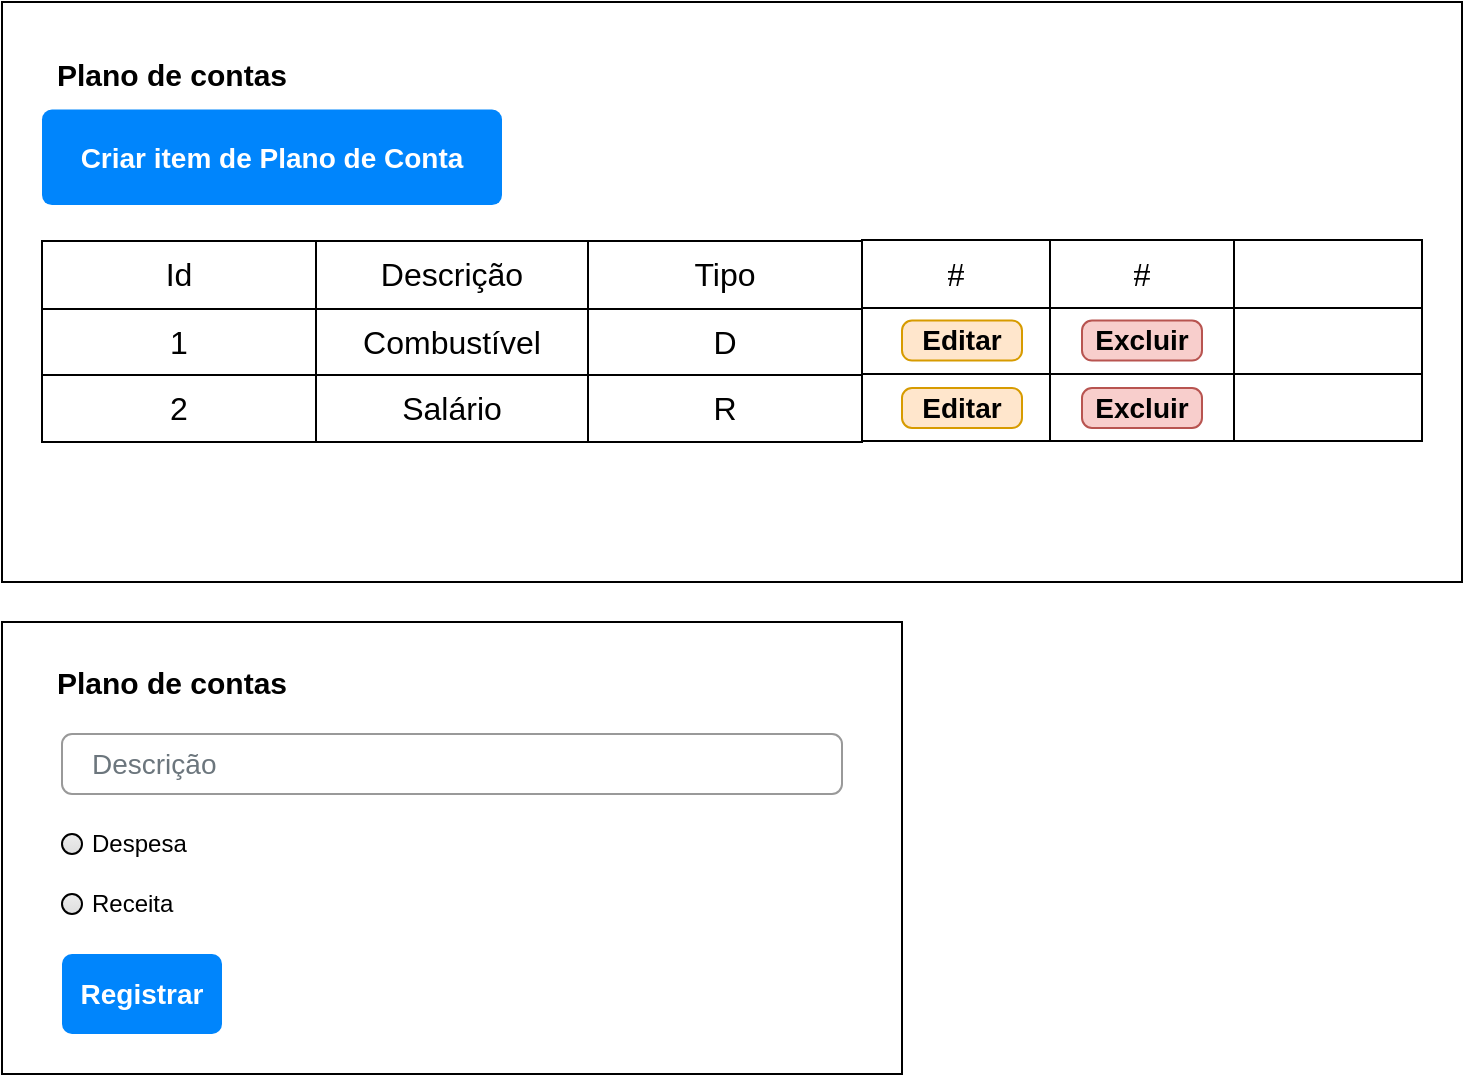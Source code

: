 <mxfile version="23.0.2" type="github">
  <diagram name="Page-1" id="Gz3QivCtY7YxrN8YMUWP">
    <mxGraphModel dx="1339" dy="856" grid="1" gridSize="10" guides="1" tooltips="1" connect="1" arrows="1" fold="1" page="1" pageScale="1" pageWidth="850" pageHeight="1100" math="0" shadow="0">
      <root>
        <mxCell id="0" />
        <mxCell id="1" parent="0" />
        <mxCell id="NwNGzbRK-xUO3alusrzk-24" value="" style="group;fillColor=#ffe6cc;strokeColor=#d79b00;" vertex="1" connectable="0" parent="1">
          <mxGeometry x="60" y="130" width="730" height="290" as="geometry" />
        </mxCell>
        <mxCell id="NwNGzbRK-xUO3alusrzk-25" value="" style="rounded=0;whiteSpace=wrap;html=1;" vertex="1" parent="NwNGzbRK-xUO3alusrzk-24">
          <mxGeometry width="730" height="290" as="geometry" />
        </mxCell>
        <mxCell id="NwNGzbRK-xUO3alusrzk-26" value="Plano de contas" style="text;html=1;strokeColor=none;fillColor=none;align=center;verticalAlign=middle;whiteSpace=wrap;rounded=0;fontStyle=1;fontSize=15;" vertex="1" parent="NwNGzbRK-xUO3alusrzk-24">
          <mxGeometry x="10" y="17.92" width="150" height="35.841" as="geometry" />
        </mxCell>
        <mxCell id="NwNGzbRK-xUO3alusrzk-29" value="Criar item de Plano de Conta" style="html=1;shadow=0;dashed=0;shape=mxgraph.bootstrap.rrect;rSize=5;strokeColor=none;strokeWidth=1;fillColor=#0085FC;fontColor=#FFFFFF;whiteSpace=wrap;align=center;verticalAlign=middle;spacingLeft=0;fontStyle=1;fontSize=14;spacing=5;" vertex="1" parent="NwNGzbRK-xUO3alusrzk-24">
          <mxGeometry x="20" y="53.761" width="230" height="47.788" as="geometry" />
        </mxCell>
        <mxCell id="NwNGzbRK-xUO3alusrzk-31" value="" style="shape=table;startSize=0;container=1;collapsible=0;childLayout=tableLayout;fontSize=16;" vertex="1" parent="NwNGzbRK-xUO3alusrzk-24">
          <mxGeometry x="20" y="119.47" width="410" height="100.53" as="geometry" />
        </mxCell>
        <mxCell id="NwNGzbRK-xUO3alusrzk-32" value="" style="shape=tableRow;horizontal=0;startSize=0;swimlaneHead=0;swimlaneBody=0;strokeColor=inherit;top=0;left=0;bottom=0;right=0;collapsible=0;dropTarget=0;fillColor=none;points=[[0,0.5],[1,0.5]];portConstraint=eastwest;fontSize=16;" vertex="1" parent="NwNGzbRK-xUO3alusrzk-31">
          <mxGeometry width="410" height="34" as="geometry" />
        </mxCell>
        <mxCell id="NwNGzbRK-xUO3alusrzk-33" value="Id" style="shape=partialRectangle;html=1;whiteSpace=wrap;connectable=0;strokeColor=inherit;overflow=hidden;fillColor=none;top=0;left=0;bottom=0;right=0;pointerEvents=1;fontSize=16;" vertex="1" parent="NwNGzbRK-xUO3alusrzk-32">
          <mxGeometry width="137" height="34" as="geometry">
            <mxRectangle width="137" height="34" as="alternateBounds" />
          </mxGeometry>
        </mxCell>
        <mxCell id="NwNGzbRK-xUO3alusrzk-34" value="Descrição" style="shape=partialRectangle;html=1;whiteSpace=wrap;connectable=0;strokeColor=inherit;overflow=hidden;fillColor=none;top=0;left=0;bottom=0;right=0;pointerEvents=1;fontSize=16;" vertex="1" parent="NwNGzbRK-xUO3alusrzk-32">
          <mxGeometry x="137" width="136" height="34" as="geometry">
            <mxRectangle width="136" height="34" as="alternateBounds" />
          </mxGeometry>
        </mxCell>
        <mxCell id="NwNGzbRK-xUO3alusrzk-35" value="Tipo" style="shape=partialRectangle;html=1;whiteSpace=wrap;connectable=0;strokeColor=inherit;overflow=hidden;fillColor=none;top=0;left=0;bottom=0;right=0;pointerEvents=1;fontSize=16;" vertex="1" parent="NwNGzbRK-xUO3alusrzk-32">
          <mxGeometry x="273" width="137" height="34" as="geometry">
            <mxRectangle width="137" height="34" as="alternateBounds" />
          </mxGeometry>
        </mxCell>
        <mxCell id="NwNGzbRK-xUO3alusrzk-36" value="" style="shape=tableRow;horizontal=0;startSize=0;swimlaneHead=0;swimlaneBody=0;strokeColor=inherit;top=0;left=0;bottom=0;right=0;collapsible=0;dropTarget=0;fillColor=none;points=[[0,0.5],[1,0.5]];portConstraint=eastwest;fontSize=16;" vertex="1" parent="NwNGzbRK-xUO3alusrzk-31">
          <mxGeometry y="34" width="410" height="33" as="geometry" />
        </mxCell>
        <mxCell id="NwNGzbRK-xUO3alusrzk-37" value="1" style="shape=partialRectangle;html=1;whiteSpace=wrap;connectable=0;strokeColor=inherit;overflow=hidden;fillColor=none;top=0;left=0;bottom=0;right=0;pointerEvents=1;fontSize=16;" vertex="1" parent="NwNGzbRK-xUO3alusrzk-36">
          <mxGeometry width="137" height="33" as="geometry">
            <mxRectangle width="137" height="33" as="alternateBounds" />
          </mxGeometry>
        </mxCell>
        <mxCell id="NwNGzbRK-xUO3alusrzk-38" value="Combustível" style="shape=partialRectangle;html=1;whiteSpace=wrap;connectable=0;strokeColor=inherit;overflow=hidden;fillColor=none;top=0;left=0;bottom=0;right=0;pointerEvents=1;fontSize=16;" vertex="1" parent="NwNGzbRK-xUO3alusrzk-36">
          <mxGeometry x="137" width="136" height="33" as="geometry">
            <mxRectangle width="136" height="33" as="alternateBounds" />
          </mxGeometry>
        </mxCell>
        <mxCell id="NwNGzbRK-xUO3alusrzk-39" value="D" style="shape=partialRectangle;html=1;whiteSpace=wrap;connectable=0;strokeColor=inherit;overflow=hidden;fillColor=none;top=0;left=0;bottom=0;right=0;pointerEvents=1;fontSize=16;" vertex="1" parent="NwNGzbRK-xUO3alusrzk-36">
          <mxGeometry x="273" width="137" height="33" as="geometry">
            <mxRectangle width="137" height="33" as="alternateBounds" />
          </mxGeometry>
        </mxCell>
        <mxCell id="NwNGzbRK-xUO3alusrzk-40" value="" style="shape=tableRow;horizontal=0;startSize=0;swimlaneHead=0;swimlaneBody=0;strokeColor=inherit;top=0;left=0;bottom=0;right=0;collapsible=0;dropTarget=0;fillColor=none;points=[[0,0.5],[1,0.5]];portConstraint=eastwest;fontSize=16;" vertex="1" parent="NwNGzbRK-xUO3alusrzk-31">
          <mxGeometry y="67" width="410" height="34" as="geometry" />
        </mxCell>
        <mxCell id="NwNGzbRK-xUO3alusrzk-41" value="2" style="shape=partialRectangle;html=1;whiteSpace=wrap;connectable=0;strokeColor=inherit;overflow=hidden;fillColor=none;top=0;left=0;bottom=0;right=0;pointerEvents=1;fontSize=16;" vertex="1" parent="NwNGzbRK-xUO3alusrzk-40">
          <mxGeometry width="137" height="34" as="geometry">
            <mxRectangle width="137" height="34" as="alternateBounds" />
          </mxGeometry>
        </mxCell>
        <mxCell id="NwNGzbRK-xUO3alusrzk-42" value="Salário" style="shape=partialRectangle;html=1;whiteSpace=wrap;connectable=0;strokeColor=inherit;overflow=hidden;fillColor=none;top=0;left=0;bottom=0;right=0;pointerEvents=1;fontSize=16;" vertex="1" parent="NwNGzbRK-xUO3alusrzk-40">
          <mxGeometry x="137" width="136" height="34" as="geometry">
            <mxRectangle width="136" height="34" as="alternateBounds" />
          </mxGeometry>
        </mxCell>
        <mxCell id="NwNGzbRK-xUO3alusrzk-43" value="R" style="shape=partialRectangle;html=1;whiteSpace=wrap;connectable=0;strokeColor=inherit;overflow=hidden;fillColor=none;top=0;left=0;bottom=0;right=0;pointerEvents=1;fontSize=16;" vertex="1" parent="NwNGzbRK-xUO3alusrzk-40">
          <mxGeometry x="273" width="137" height="34" as="geometry">
            <mxRectangle width="137" height="34" as="alternateBounds" />
          </mxGeometry>
        </mxCell>
        <mxCell id="NwNGzbRK-xUO3alusrzk-45" value="" style="shape=table;startSize=0;container=1;collapsible=0;childLayout=tableLayout;fontSize=16;" vertex="1" parent="1">
          <mxGeometry x="490" y="249" width="280" height="100.53" as="geometry" />
        </mxCell>
        <mxCell id="NwNGzbRK-xUO3alusrzk-46" value="" style="shape=tableRow;horizontal=0;startSize=0;swimlaneHead=0;swimlaneBody=0;strokeColor=inherit;top=0;left=0;bottom=0;right=0;collapsible=0;dropTarget=0;fillColor=none;points=[[0,0.5],[1,0.5]];portConstraint=eastwest;fontSize=16;" vertex="1" parent="NwNGzbRK-xUO3alusrzk-45">
          <mxGeometry width="280" height="34" as="geometry" />
        </mxCell>
        <mxCell id="NwNGzbRK-xUO3alusrzk-47" value="#" style="shape=partialRectangle;html=1;whiteSpace=wrap;connectable=0;strokeColor=inherit;overflow=hidden;fillColor=none;top=0;left=0;bottom=0;right=0;pointerEvents=1;fontSize=16;" vertex="1" parent="NwNGzbRK-xUO3alusrzk-46">
          <mxGeometry width="94" height="34" as="geometry">
            <mxRectangle width="94" height="34" as="alternateBounds" />
          </mxGeometry>
        </mxCell>
        <mxCell id="NwNGzbRK-xUO3alusrzk-48" value="#" style="shape=partialRectangle;html=1;whiteSpace=wrap;connectable=0;strokeColor=inherit;overflow=hidden;fillColor=none;top=0;left=0;bottom=0;right=0;pointerEvents=1;fontSize=16;" vertex="1" parent="NwNGzbRK-xUO3alusrzk-46">
          <mxGeometry x="94" width="92" height="34" as="geometry">
            <mxRectangle width="92" height="34" as="alternateBounds" />
          </mxGeometry>
        </mxCell>
        <mxCell id="NwNGzbRK-xUO3alusrzk-49" value="" style="shape=partialRectangle;html=1;whiteSpace=wrap;connectable=0;strokeColor=inherit;overflow=hidden;fillColor=none;top=0;left=0;bottom=0;right=0;pointerEvents=1;fontSize=16;" vertex="1" parent="NwNGzbRK-xUO3alusrzk-46">
          <mxGeometry x="186" width="94" height="34" as="geometry">
            <mxRectangle width="94" height="34" as="alternateBounds" />
          </mxGeometry>
        </mxCell>
        <mxCell id="NwNGzbRK-xUO3alusrzk-50" value="" style="shape=tableRow;horizontal=0;startSize=0;swimlaneHead=0;swimlaneBody=0;strokeColor=inherit;top=0;left=0;bottom=0;right=0;collapsible=0;dropTarget=0;fillColor=none;points=[[0,0.5],[1,0.5]];portConstraint=eastwest;fontSize=16;" vertex="1" parent="NwNGzbRK-xUO3alusrzk-45">
          <mxGeometry y="34" width="280" height="33" as="geometry" />
        </mxCell>
        <mxCell id="NwNGzbRK-xUO3alusrzk-51" value="" style="shape=partialRectangle;html=1;whiteSpace=wrap;connectable=0;strokeColor=inherit;overflow=hidden;fillColor=none;top=0;left=0;bottom=0;right=0;pointerEvents=1;fontSize=16;" vertex="1" parent="NwNGzbRK-xUO3alusrzk-50">
          <mxGeometry width="94" height="33" as="geometry">
            <mxRectangle width="94" height="33" as="alternateBounds" />
          </mxGeometry>
        </mxCell>
        <mxCell id="NwNGzbRK-xUO3alusrzk-52" value="" style="shape=partialRectangle;html=1;whiteSpace=wrap;connectable=0;strokeColor=inherit;overflow=hidden;fillColor=none;top=0;left=0;bottom=0;right=0;pointerEvents=1;fontSize=16;" vertex="1" parent="NwNGzbRK-xUO3alusrzk-50">
          <mxGeometry x="94" width="92" height="33" as="geometry">
            <mxRectangle width="92" height="33" as="alternateBounds" />
          </mxGeometry>
        </mxCell>
        <mxCell id="NwNGzbRK-xUO3alusrzk-53" value="" style="shape=partialRectangle;html=1;whiteSpace=wrap;connectable=0;strokeColor=inherit;overflow=hidden;fillColor=none;top=0;left=0;bottom=0;right=0;pointerEvents=1;fontSize=16;" vertex="1" parent="NwNGzbRK-xUO3alusrzk-50">
          <mxGeometry x="186" width="94" height="33" as="geometry">
            <mxRectangle width="94" height="33" as="alternateBounds" />
          </mxGeometry>
        </mxCell>
        <mxCell id="NwNGzbRK-xUO3alusrzk-54" value="" style="shape=tableRow;horizontal=0;startSize=0;swimlaneHead=0;swimlaneBody=0;strokeColor=inherit;top=0;left=0;bottom=0;right=0;collapsible=0;dropTarget=0;fillColor=none;points=[[0,0.5],[1,0.5]];portConstraint=eastwest;fontSize=16;" vertex="1" parent="NwNGzbRK-xUO3alusrzk-45">
          <mxGeometry y="67" width="280" height="34" as="geometry" />
        </mxCell>
        <mxCell id="NwNGzbRK-xUO3alusrzk-55" value="" style="shape=partialRectangle;html=1;whiteSpace=wrap;connectable=0;strokeColor=inherit;overflow=hidden;fillColor=none;top=0;left=0;bottom=0;right=0;pointerEvents=1;fontSize=16;" vertex="1" parent="NwNGzbRK-xUO3alusrzk-54">
          <mxGeometry width="94" height="34" as="geometry">
            <mxRectangle width="94" height="34" as="alternateBounds" />
          </mxGeometry>
        </mxCell>
        <mxCell id="NwNGzbRK-xUO3alusrzk-56" value="" style="shape=partialRectangle;html=1;whiteSpace=wrap;connectable=0;strokeColor=inherit;overflow=hidden;fillColor=none;top=0;left=0;bottom=0;right=0;pointerEvents=1;fontSize=16;" vertex="1" parent="NwNGzbRK-xUO3alusrzk-54">
          <mxGeometry x="94" width="92" height="34" as="geometry">
            <mxRectangle width="92" height="34" as="alternateBounds" />
          </mxGeometry>
        </mxCell>
        <mxCell id="NwNGzbRK-xUO3alusrzk-57" value="" style="shape=partialRectangle;html=1;whiteSpace=wrap;connectable=0;strokeColor=inherit;overflow=hidden;fillColor=none;top=0;left=0;bottom=0;right=0;pointerEvents=1;fontSize=16;" vertex="1" parent="NwNGzbRK-xUO3alusrzk-54">
          <mxGeometry x="186" width="94" height="34" as="geometry">
            <mxRectangle width="94" height="34" as="alternateBounds" />
          </mxGeometry>
        </mxCell>
        <mxCell id="NwNGzbRK-xUO3alusrzk-23" value="" style="group" vertex="1" connectable="0" parent="1">
          <mxGeometry x="60" y="440" width="450" height="226" as="geometry" />
        </mxCell>
        <mxCell id="NwNGzbRK-xUO3alusrzk-22" value="" style="rounded=0;whiteSpace=wrap;html=1;" vertex="1" parent="NwNGzbRK-xUO3alusrzk-23">
          <mxGeometry width="450" height="226" as="geometry" />
        </mxCell>
        <mxCell id="NwNGzbRK-xUO3alusrzk-1" value="Plano de contas" style="text;html=1;strokeColor=none;fillColor=none;align=center;verticalAlign=middle;whiteSpace=wrap;rounded=0;fontStyle=1;fontSize=15;" vertex="1" parent="NwNGzbRK-xUO3alusrzk-23">
          <mxGeometry x="10" y="15" width="150" height="30" as="geometry" />
        </mxCell>
        <mxCell id="NwNGzbRK-xUO3alusrzk-5" value="Despesa" style="html=1;shadow=0;dashed=0;shape=mxgraph.bootstrap.radioButton2;labelPosition=right;verticalLabelPosition=middle;align=left;verticalAlign=middle;gradientColor=#DEDEDE;fillColor=#EDEDED;checked=0;spacing=5;checkedFill=#0085FC;checkedStroke=#ffffff;" vertex="1" parent="NwNGzbRK-xUO3alusrzk-23">
          <mxGeometry x="30" y="106" width="10" height="10" as="geometry" />
        </mxCell>
        <mxCell id="NwNGzbRK-xUO3alusrzk-6" value="Receita" style="html=1;shadow=0;dashed=0;shape=mxgraph.bootstrap.radioButton2;labelPosition=right;verticalLabelPosition=middle;align=left;verticalAlign=middle;gradientColor=#DEDEDE;fillColor=#EDEDED;checked=0;spacing=5;checkedFill=#0085FC;checkedStroke=#ffffff;" vertex="1" parent="NwNGzbRK-xUO3alusrzk-23">
          <mxGeometry x="30" y="136" width="10" height="10" as="geometry" />
        </mxCell>
        <mxCell id="NwNGzbRK-xUO3alusrzk-12" value="Registrar" style="html=1;shadow=0;dashed=0;shape=mxgraph.bootstrap.rrect;rSize=5;strokeColor=none;strokeWidth=1;fillColor=#0085FC;fontColor=#FFFFFF;whiteSpace=wrap;align=center;verticalAlign=middle;spacingLeft=0;fontStyle=1;fontSize=14;spacing=5;" vertex="1" parent="NwNGzbRK-xUO3alusrzk-23">
          <mxGeometry x="30" y="166" width="80" height="40" as="geometry" />
        </mxCell>
        <mxCell id="NwNGzbRK-xUO3alusrzk-20" value="Descrição" style="html=1;shadow=0;dashed=0;shape=mxgraph.bootstrap.rrect;rSize=5;fillColor=none;strokeColor=#999999;align=left;spacing=15;fontSize=14;fontColor=#6C767D;" vertex="1" parent="NwNGzbRK-xUO3alusrzk-23">
          <mxGeometry x="30" y="56" width="390" height="30" as="geometry" />
        </mxCell>
        <mxCell id="NwNGzbRK-xUO3alusrzk-60" value="Editar" style="html=1;shadow=0;dashed=0;shape=mxgraph.bootstrap.rrect;rSize=5;strokeColor=#d79b00;strokeWidth=1;fillColor=#ffe6cc;whiteSpace=wrap;align=center;verticalAlign=middle;spacingLeft=0;fontStyle=1;fontSize=14;spacing=5;" vertex="1" parent="1">
          <mxGeometry x="510" y="289.27" width="60" height="20" as="geometry" />
        </mxCell>
        <mxCell id="NwNGzbRK-xUO3alusrzk-61" value="Editar" style="html=1;shadow=0;dashed=0;shape=mxgraph.bootstrap.rrect;rSize=5;strokeColor=#d79b00;strokeWidth=1;fillColor=#ffe6cc;whiteSpace=wrap;align=center;verticalAlign=middle;spacingLeft=0;fontStyle=1;fontSize=14;spacing=5;" vertex="1" parent="1">
          <mxGeometry x="510" y="323" width="60" height="20" as="geometry" />
        </mxCell>
        <mxCell id="NwNGzbRK-xUO3alusrzk-62" value="Excluir" style="html=1;shadow=0;dashed=0;shape=mxgraph.bootstrap.rrect;rSize=5;strokeColor=#b85450;strokeWidth=1;fillColor=#f8cecc;whiteSpace=wrap;align=center;verticalAlign=middle;spacingLeft=0;fontStyle=1;fontSize=14;spacing=5;" vertex="1" parent="1">
          <mxGeometry x="600" y="289.27" width="60" height="20" as="geometry" />
        </mxCell>
        <mxCell id="NwNGzbRK-xUO3alusrzk-63" value="Excluir" style="html=1;shadow=0;dashed=0;shape=mxgraph.bootstrap.rrect;rSize=5;strokeColor=#b85450;strokeWidth=1;fillColor=#f8cecc;whiteSpace=wrap;align=center;verticalAlign=middle;spacingLeft=0;fontStyle=1;fontSize=14;spacing=5;" vertex="1" parent="1">
          <mxGeometry x="600" y="323" width="60" height="20" as="geometry" />
        </mxCell>
      </root>
    </mxGraphModel>
  </diagram>
</mxfile>
